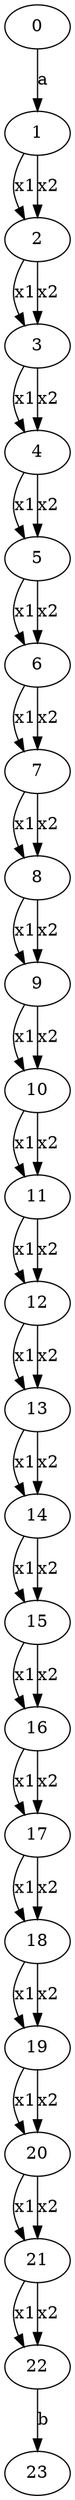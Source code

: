 digraph G {
0;1;2;3;4;5;6;7;8;9;10;11;12;13;14;15;16;17;18;19;20;21;22;23;
0 -> 1 [label="a"];
1 -> 2 [label="x1"];
1 -> 2 [label="x2"];
2 -> 3 [label="x1"];
2 -> 3 [label="x2"];
3 -> 4 [label="x1"];
3 -> 4 [label="x2"];
4 -> 5 [label="x1"];
4 -> 5 [label="x2"];
5 -> 6 [label="x1"];
5 -> 6 [label="x2"];
6 -> 7 [label="x1"];
6 -> 7 [label="x2"];
7 -> 8 [label="x1"];
7 -> 8 [label="x2"];
8 -> 9 [label="x1"];
8 -> 9 [label="x2"];
9 -> 10 [label="x1"];
9 -> 10 [label="x2"];
10 -> 11 [label="x1"];
10 -> 11 [label="x2"];
11 -> 12 [label="x1"];
11 -> 12 [label="x2"];
12 -> 13 [label="x1"];
12 -> 13 [label="x2"];
13 -> 14 [label="x1"];
13 -> 14 [label="x2"];
14 -> 15 [label="x1"];
14 -> 15 [label="x2"];
15 -> 16 [label="x1"];
15 -> 16 [label="x2"];
16 -> 17 [label="x1"];
16 -> 17 [label="x2"];
17 -> 18 [label="x1"];
17 -> 18 [label="x2"];
18 -> 19 [label="x1"];
18 -> 19 [label="x2"];
19 -> 20 [label="x1"];
19 -> 20 [label="x2"];
20 -> 21 [label="x1"];
20 -> 21 [label="x2"];
21 -> 22 [label="x1"];
21 -> 22 [label="x2"];
22 -> 23 [label="b"];
}